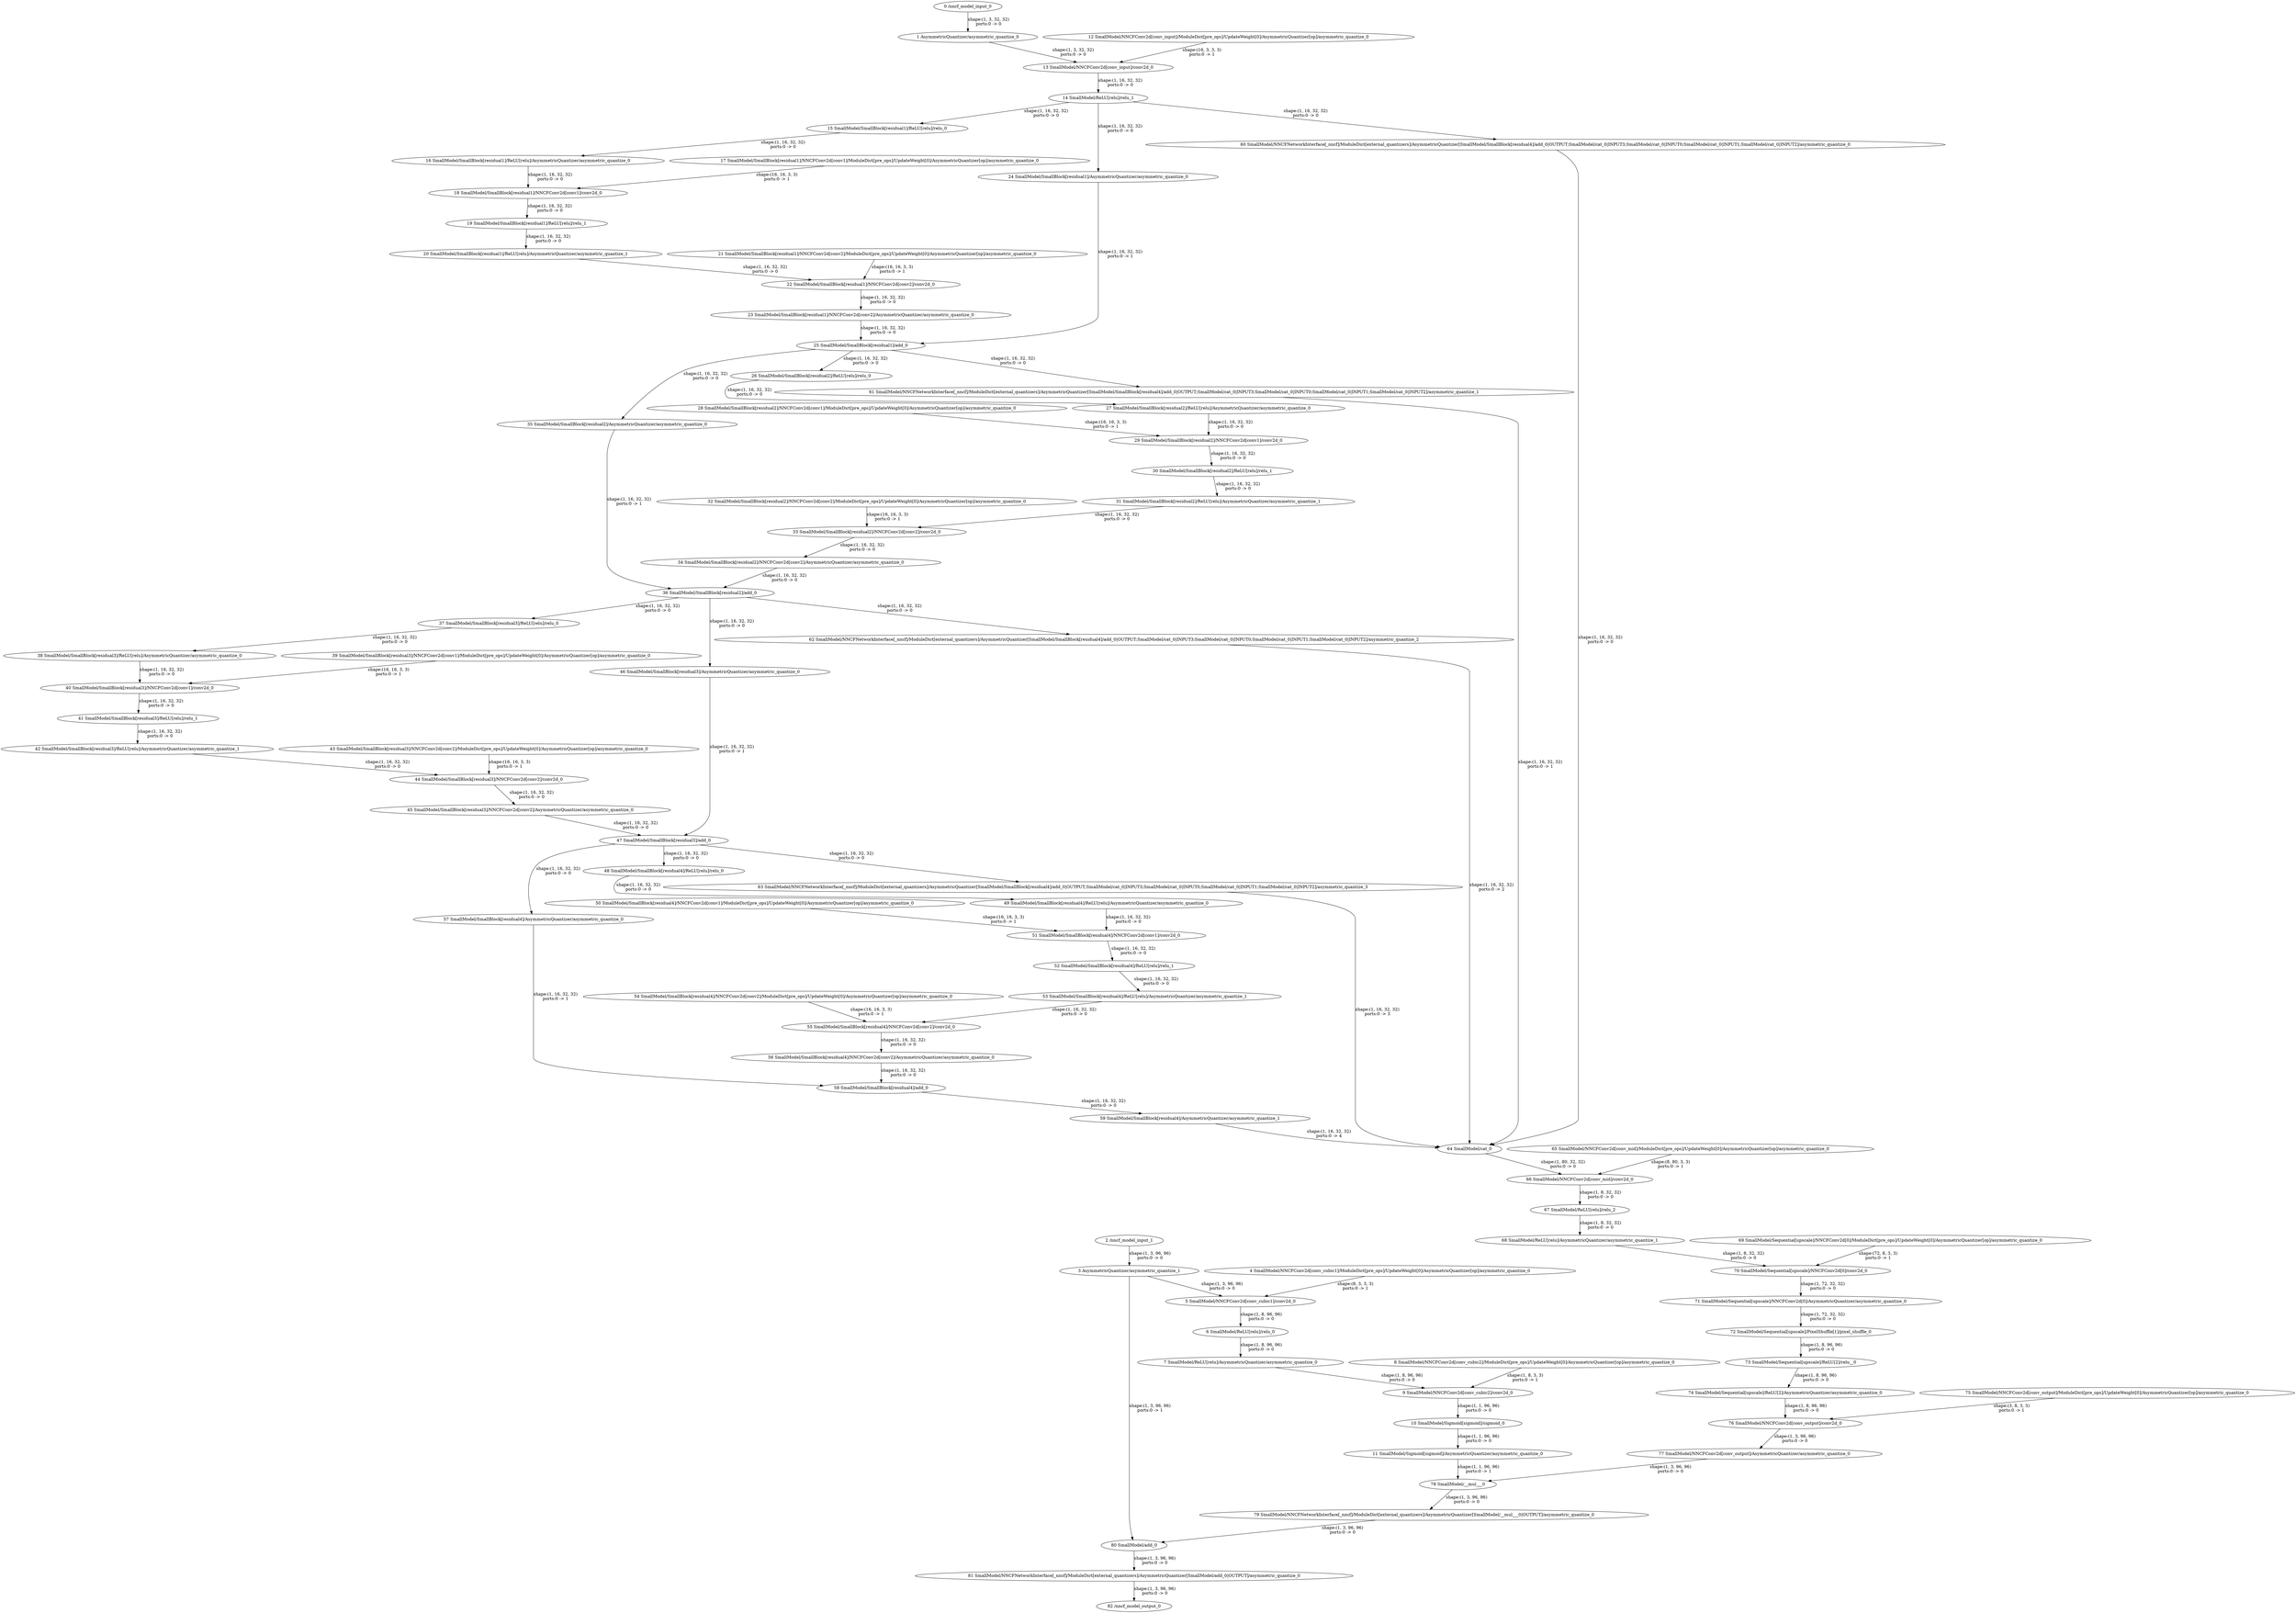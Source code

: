 strict digraph  {
"0 /nncf_model_input_0" [id=0, type=nncf_model_input];
"1 AsymmetricQuantizer/asymmetric_quantize_0" [id=1, type=asymmetric_quantize];
"2 /nncf_model_input_1" [id=2, type=nncf_model_input];
"3 AsymmetricQuantizer/asymmetric_quantize_1" [id=3, type=asymmetric_quantize];
"4 SmallModel/NNCFConv2d[conv_cubic1]/ModuleDict[pre_ops]/UpdateWeight[0]/AsymmetricQuantizer[op]/asymmetric_quantize_0" [id=4, type=asymmetric_quantize];
"5 SmallModel/NNCFConv2d[conv_cubic1]/conv2d_0" [id=5, type=conv2d];
"6 SmallModel/ReLU[relu]/relu_0" [id=6, type=relu];
"7 SmallModel/ReLU[relu]/AsymmetricQuantizer/asymmetric_quantize_0" [id=7, type=asymmetric_quantize];
"8 SmallModel/NNCFConv2d[conv_cubic2]/ModuleDict[pre_ops]/UpdateWeight[0]/AsymmetricQuantizer[op]/asymmetric_quantize_0" [id=8, type=asymmetric_quantize];
"9 SmallModel/NNCFConv2d[conv_cubic2]/conv2d_0" [id=9, type=conv2d];
"10 SmallModel/Sigmoid[sigmoid]/sigmoid_0" [id=10, type=sigmoid];
"11 SmallModel/Sigmoid[sigmoid]/AsymmetricQuantizer/asymmetric_quantize_0" [id=11, type=asymmetric_quantize];
"12 SmallModel/NNCFConv2d[conv_input]/ModuleDict[pre_ops]/UpdateWeight[0]/AsymmetricQuantizer[op]/asymmetric_quantize_0" [id=12, type=asymmetric_quantize];
"13 SmallModel/NNCFConv2d[conv_input]/conv2d_0" [id=13, type=conv2d];
"14 SmallModel/ReLU[relu]/relu_1" [id=14, type=relu];
"15 SmallModel/SmallBlock[residual1]/ReLU[relu]/relu_0" [id=15, type=relu];
"16 SmallModel/SmallBlock[residual1]/ReLU[relu]/AsymmetricQuantizer/asymmetric_quantize_0" [id=16, type=asymmetric_quantize];
"17 SmallModel/SmallBlock[residual1]/NNCFConv2d[conv1]/ModuleDict[pre_ops]/UpdateWeight[0]/AsymmetricQuantizer[op]/asymmetric_quantize_0" [id=17, type=asymmetric_quantize];
"18 SmallModel/SmallBlock[residual1]/NNCFConv2d[conv1]/conv2d_0" [id=18, type=conv2d];
"19 SmallModel/SmallBlock[residual1]/ReLU[relu]/relu_1" [id=19, type=relu];
"20 SmallModel/SmallBlock[residual1]/ReLU[relu]/AsymmetricQuantizer/asymmetric_quantize_1" [id=20, type=asymmetric_quantize];
"21 SmallModel/SmallBlock[residual1]/NNCFConv2d[conv2]/ModuleDict[pre_ops]/UpdateWeight[0]/AsymmetricQuantizer[op]/asymmetric_quantize_0" [id=21, type=asymmetric_quantize];
"22 SmallModel/SmallBlock[residual1]/NNCFConv2d[conv2]/conv2d_0" [id=22, type=conv2d];
"23 SmallModel/SmallBlock[residual1]/NNCFConv2d[conv2]/AsymmetricQuantizer/asymmetric_quantize_0" [id=23, type=asymmetric_quantize];
"24 SmallModel/SmallBlock[residual1]/AsymmetricQuantizer/asymmetric_quantize_0" [id=24, type=asymmetric_quantize];
"25 SmallModel/SmallBlock[residual1]/add_0" [id=25, type=add];
"26 SmallModel/SmallBlock[residual2]/ReLU[relu]/relu_0" [id=26, type=relu];
"27 SmallModel/SmallBlock[residual2]/ReLU[relu]/AsymmetricQuantizer/asymmetric_quantize_0" [id=27, type=asymmetric_quantize];
"28 SmallModel/SmallBlock[residual2]/NNCFConv2d[conv1]/ModuleDict[pre_ops]/UpdateWeight[0]/AsymmetricQuantizer[op]/asymmetric_quantize_0" [id=28, type=asymmetric_quantize];
"29 SmallModel/SmallBlock[residual2]/NNCFConv2d[conv1]/conv2d_0" [id=29, type=conv2d];
"30 SmallModel/SmallBlock[residual2]/ReLU[relu]/relu_1" [id=30, type=relu];
"31 SmallModel/SmallBlock[residual2]/ReLU[relu]/AsymmetricQuantizer/asymmetric_quantize_1" [id=31, type=asymmetric_quantize];
"32 SmallModel/SmallBlock[residual2]/NNCFConv2d[conv2]/ModuleDict[pre_ops]/UpdateWeight[0]/AsymmetricQuantizer[op]/asymmetric_quantize_0" [id=32, type=asymmetric_quantize];
"33 SmallModel/SmallBlock[residual2]/NNCFConv2d[conv2]/conv2d_0" [id=33, type=conv2d];
"34 SmallModel/SmallBlock[residual2]/NNCFConv2d[conv2]/AsymmetricQuantizer/asymmetric_quantize_0" [id=34, type=asymmetric_quantize];
"35 SmallModel/SmallBlock[residual2]/AsymmetricQuantizer/asymmetric_quantize_0" [id=35, type=asymmetric_quantize];
"36 SmallModel/SmallBlock[residual2]/add_0" [id=36, type=add];
"37 SmallModel/SmallBlock[residual3]/ReLU[relu]/relu_0" [id=37, type=relu];
"38 SmallModel/SmallBlock[residual3]/ReLU[relu]/AsymmetricQuantizer/asymmetric_quantize_0" [id=38, type=asymmetric_quantize];
"39 SmallModel/SmallBlock[residual3]/NNCFConv2d[conv1]/ModuleDict[pre_ops]/UpdateWeight[0]/AsymmetricQuantizer[op]/asymmetric_quantize_0" [id=39, type=asymmetric_quantize];
"40 SmallModel/SmallBlock[residual3]/NNCFConv2d[conv1]/conv2d_0" [id=40, type=conv2d];
"41 SmallModel/SmallBlock[residual3]/ReLU[relu]/relu_1" [id=41, type=relu];
"42 SmallModel/SmallBlock[residual3]/ReLU[relu]/AsymmetricQuantizer/asymmetric_quantize_1" [id=42, type=asymmetric_quantize];
"43 SmallModel/SmallBlock[residual3]/NNCFConv2d[conv2]/ModuleDict[pre_ops]/UpdateWeight[0]/AsymmetricQuantizer[op]/asymmetric_quantize_0" [id=43, type=asymmetric_quantize];
"44 SmallModel/SmallBlock[residual3]/NNCFConv2d[conv2]/conv2d_0" [id=44, type=conv2d];
"45 SmallModel/SmallBlock[residual3]/NNCFConv2d[conv2]/AsymmetricQuantizer/asymmetric_quantize_0" [id=45, type=asymmetric_quantize];
"46 SmallModel/SmallBlock[residual3]/AsymmetricQuantizer/asymmetric_quantize_0" [id=46, type=asymmetric_quantize];
"47 SmallModel/SmallBlock[residual3]/add_0" [id=47, type=add];
"48 SmallModel/SmallBlock[residual4]/ReLU[relu]/relu_0" [id=48, type=relu];
"49 SmallModel/SmallBlock[residual4]/ReLU[relu]/AsymmetricQuantizer/asymmetric_quantize_0" [id=49, type=asymmetric_quantize];
"50 SmallModel/SmallBlock[residual4]/NNCFConv2d[conv1]/ModuleDict[pre_ops]/UpdateWeight[0]/AsymmetricQuantizer[op]/asymmetric_quantize_0" [id=50, type=asymmetric_quantize];
"51 SmallModel/SmallBlock[residual4]/NNCFConv2d[conv1]/conv2d_0" [id=51, type=conv2d];
"52 SmallModel/SmallBlock[residual4]/ReLU[relu]/relu_1" [id=52, type=relu];
"53 SmallModel/SmallBlock[residual4]/ReLU[relu]/AsymmetricQuantizer/asymmetric_quantize_1" [id=53, type=asymmetric_quantize];
"54 SmallModel/SmallBlock[residual4]/NNCFConv2d[conv2]/ModuleDict[pre_ops]/UpdateWeight[0]/AsymmetricQuantizer[op]/asymmetric_quantize_0" [id=54, type=asymmetric_quantize];
"55 SmallModel/SmallBlock[residual4]/NNCFConv2d[conv2]/conv2d_0" [id=55, type=conv2d];
"56 SmallModel/SmallBlock[residual4]/NNCFConv2d[conv2]/AsymmetricQuantizer/asymmetric_quantize_0" [id=56, type=asymmetric_quantize];
"57 SmallModel/SmallBlock[residual4]/AsymmetricQuantizer/asymmetric_quantize_0" [id=57, type=asymmetric_quantize];
"58 SmallModel/SmallBlock[residual4]/add_0" [id=58, type=add];
"59 SmallModel/SmallBlock[residual4]/AsymmetricQuantizer/asymmetric_quantize_1" [id=59, type=asymmetric_quantize];
"60 SmallModel/NNCFNetworkInterface[_nncf]/ModuleDict[external_quantizers]/AsymmetricQuantizer[SmallModel/SmallBlock[residual4]/add_0|OUTPUT;SmallModel/cat_0|INPUT3;SmallModel/cat_0|INPUT0;SmallModel/cat_0|INPUT1;SmallModel/cat_0|INPUT2]/asymmetric_quantize_0" [id=60, type=asymmetric_quantize];
"61 SmallModel/NNCFNetworkInterface[_nncf]/ModuleDict[external_quantizers]/AsymmetricQuantizer[SmallModel/SmallBlock[residual4]/add_0|OUTPUT;SmallModel/cat_0|INPUT3;SmallModel/cat_0|INPUT0;SmallModel/cat_0|INPUT1;SmallModel/cat_0|INPUT2]/asymmetric_quantize_1" [id=61, type=asymmetric_quantize];
"62 SmallModel/NNCFNetworkInterface[_nncf]/ModuleDict[external_quantizers]/AsymmetricQuantizer[SmallModel/SmallBlock[residual4]/add_0|OUTPUT;SmallModel/cat_0|INPUT3;SmallModel/cat_0|INPUT0;SmallModel/cat_0|INPUT1;SmallModel/cat_0|INPUT2]/asymmetric_quantize_2" [id=62, type=asymmetric_quantize];
"63 SmallModel/NNCFNetworkInterface[_nncf]/ModuleDict[external_quantizers]/AsymmetricQuantizer[SmallModel/SmallBlock[residual4]/add_0|OUTPUT;SmallModel/cat_0|INPUT3;SmallModel/cat_0|INPUT0;SmallModel/cat_0|INPUT1;SmallModel/cat_0|INPUT2]/asymmetric_quantize_3" [id=63, type=asymmetric_quantize];
"64 SmallModel/cat_0" [id=64, type=cat];
"65 SmallModel/NNCFConv2d[conv_mid]/ModuleDict[pre_ops]/UpdateWeight[0]/AsymmetricQuantizer[op]/asymmetric_quantize_0" [id=65, type=asymmetric_quantize];
"66 SmallModel/NNCFConv2d[conv_mid]/conv2d_0" [id=66, type=conv2d];
"67 SmallModel/ReLU[relu]/relu_2" [id=67, type=relu];
"68 SmallModel/ReLU[relu]/AsymmetricQuantizer/asymmetric_quantize_1" [id=68, type=asymmetric_quantize];
"69 SmallModel/Sequential[upscale]/NNCFConv2d[0]/ModuleDict[pre_ops]/UpdateWeight[0]/AsymmetricQuantizer[op]/asymmetric_quantize_0" [id=69, type=asymmetric_quantize];
"70 SmallModel/Sequential[upscale]/NNCFConv2d[0]/conv2d_0" [id=70, type=conv2d];
"71 SmallModel/Sequential[upscale]/NNCFConv2d[0]/AsymmetricQuantizer/asymmetric_quantize_0" [id=71, type=asymmetric_quantize];
"72 SmallModel/Sequential[upscale]/PixelShuffle[1]/pixel_shuffle_0" [id=72, type=pixel_shuffle];
"73 SmallModel/Sequential[upscale]/ReLU[2]/relu__0" [id=73, type=relu_];
"74 SmallModel/Sequential[upscale]/ReLU[2]/AsymmetricQuantizer/asymmetric_quantize_0" [id=74, type=asymmetric_quantize];
"75 SmallModel/NNCFConv2d[conv_output]/ModuleDict[pre_ops]/UpdateWeight[0]/AsymmetricQuantizer[op]/asymmetric_quantize_0" [id=75, type=asymmetric_quantize];
"76 SmallModel/NNCFConv2d[conv_output]/conv2d_0" [id=76, type=conv2d];
"77 SmallModel/NNCFConv2d[conv_output]/AsymmetricQuantizer/asymmetric_quantize_0" [id=77, type=asymmetric_quantize];
"78 SmallModel/__mul___0" [id=78, type=__mul__];
"79 SmallModel/NNCFNetworkInterface[_nncf]/ModuleDict[external_quantizers]/AsymmetricQuantizer[SmallModel/__mul___0|OUTPUT]/asymmetric_quantize_0" [id=79, type=asymmetric_quantize];
"80 SmallModel/add_0" [id=80, type=add];
"81 SmallModel/NNCFNetworkInterface[_nncf]/ModuleDict[external_quantizers]/AsymmetricQuantizer[SmallModel/add_0|OUTPUT]/asymmetric_quantize_0" [id=81, type=asymmetric_quantize];
"82 /nncf_model_output_0" [id=82, type=nncf_model_output];
"0 /nncf_model_input_0" -> "1 AsymmetricQuantizer/asymmetric_quantize_0"  [label="shape:(1, 3, 32, 32)\nports:0 -> 0", style=solid];
"1 AsymmetricQuantizer/asymmetric_quantize_0" -> "13 SmallModel/NNCFConv2d[conv_input]/conv2d_0"  [label="shape:(1, 3, 32, 32)\nports:0 -> 0", style=solid];
"2 /nncf_model_input_1" -> "3 AsymmetricQuantizer/asymmetric_quantize_1"  [label="shape:(1, 3, 96, 96)\nports:0 -> 0", style=solid];
"3 AsymmetricQuantizer/asymmetric_quantize_1" -> "5 SmallModel/NNCFConv2d[conv_cubic1]/conv2d_0"  [label="shape:(1, 3, 96, 96)\nports:0 -> 0", style=solid];
"3 AsymmetricQuantizer/asymmetric_quantize_1" -> "80 SmallModel/add_0"  [label="shape:(1, 3, 96, 96)\nports:0 -> 1", style=solid];
"4 SmallModel/NNCFConv2d[conv_cubic1]/ModuleDict[pre_ops]/UpdateWeight[0]/AsymmetricQuantizer[op]/asymmetric_quantize_0" -> "5 SmallModel/NNCFConv2d[conv_cubic1]/conv2d_0"  [label="shape:(8, 3, 3, 3)\nports:0 -> 1", style=solid];
"5 SmallModel/NNCFConv2d[conv_cubic1]/conv2d_0" -> "6 SmallModel/ReLU[relu]/relu_0"  [label="shape:(1, 8, 96, 96)\nports:0 -> 0", style=solid];
"6 SmallModel/ReLU[relu]/relu_0" -> "7 SmallModel/ReLU[relu]/AsymmetricQuantizer/asymmetric_quantize_0"  [label="shape:(1, 8, 96, 96)\nports:0 -> 0", style=solid];
"7 SmallModel/ReLU[relu]/AsymmetricQuantizer/asymmetric_quantize_0" -> "9 SmallModel/NNCFConv2d[conv_cubic2]/conv2d_0"  [label="shape:(1, 8, 96, 96)\nports:0 -> 0", style=solid];
"8 SmallModel/NNCFConv2d[conv_cubic2]/ModuleDict[pre_ops]/UpdateWeight[0]/AsymmetricQuantizer[op]/asymmetric_quantize_0" -> "9 SmallModel/NNCFConv2d[conv_cubic2]/conv2d_0"  [label="shape:(1, 8, 3, 3)\nports:0 -> 1", style=solid];
"9 SmallModel/NNCFConv2d[conv_cubic2]/conv2d_0" -> "10 SmallModel/Sigmoid[sigmoid]/sigmoid_0"  [label="shape:(1, 1, 96, 96)\nports:0 -> 0", style=solid];
"10 SmallModel/Sigmoid[sigmoid]/sigmoid_0" -> "11 SmallModel/Sigmoid[sigmoid]/AsymmetricQuantizer/asymmetric_quantize_0"  [label="shape:(1, 1, 96, 96)\nports:0 -> 0", style=solid];
"11 SmallModel/Sigmoid[sigmoid]/AsymmetricQuantizer/asymmetric_quantize_0" -> "78 SmallModel/__mul___0"  [label="shape:(1, 1, 96, 96)\nports:0 -> 1", style=solid];
"12 SmallModel/NNCFConv2d[conv_input]/ModuleDict[pre_ops]/UpdateWeight[0]/AsymmetricQuantizer[op]/asymmetric_quantize_0" -> "13 SmallModel/NNCFConv2d[conv_input]/conv2d_0"  [label="shape:(16, 3, 3, 3)\nports:0 -> 1", style=solid];
"13 SmallModel/NNCFConv2d[conv_input]/conv2d_0" -> "14 SmallModel/ReLU[relu]/relu_1"  [label="shape:(1, 16, 32, 32)\nports:0 -> 0", style=solid];
"14 SmallModel/ReLU[relu]/relu_1" -> "15 SmallModel/SmallBlock[residual1]/ReLU[relu]/relu_0"  [label="shape:(1, 16, 32, 32)\nports:0 -> 0", style=solid];
"14 SmallModel/ReLU[relu]/relu_1" -> "24 SmallModel/SmallBlock[residual1]/AsymmetricQuantizer/asymmetric_quantize_0"  [label="shape:(1, 16, 32, 32)\nports:0 -> 0", style=solid];
"14 SmallModel/ReLU[relu]/relu_1" -> "60 SmallModel/NNCFNetworkInterface[_nncf]/ModuleDict[external_quantizers]/AsymmetricQuantizer[SmallModel/SmallBlock[residual4]/add_0|OUTPUT;SmallModel/cat_0|INPUT3;SmallModel/cat_0|INPUT0;SmallModel/cat_0|INPUT1;SmallModel/cat_0|INPUT2]/asymmetric_quantize_0"  [label="shape:(1, 16, 32, 32)\nports:0 -> 0", style=solid];
"15 SmallModel/SmallBlock[residual1]/ReLU[relu]/relu_0" -> "16 SmallModel/SmallBlock[residual1]/ReLU[relu]/AsymmetricQuantizer/asymmetric_quantize_0"  [label="shape:(1, 16, 32, 32)\nports:0 -> 0", style=solid];
"16 SmallModel/SmallBlock[residual1]/ReLU[relu]/AsymmetricQuantizer/asymmetric_quantize_0" -> "18 SmallModel/SmallBlock[residual1]/NNCFConv2d[conv1]/conv2d_0"  [label="shape:(1, 16, 32, 32)\nports:0 -> 0", style=solid];
"17 SmallModel/SmallBlock[residual1]/NNCFConv2d[conv1]/ModuleDict[pre_ops]/UpdateWeight[0]/AsymmetricQuantizer[op]/asymmetric_quantize_0" -> "18 SmallModel/SmallBlock[residual1]/NNCFConv2d[conv1]/conv2d_0"  [label="shape:(16, 16, 3, 3)\nports:0 -> 1", style=solid];
"18 SmallModel/SmallBlock[residual1]/NNCFConv2d[conv1]/conv2d_0" -> "19 SmallModel/SmallBlock[residual1]/ReLU[relu]/relu_1"  [label="shape:(1, 16, 32, 32)\nports:0 -> 0", style=solid];
"19 SmallModel/SmallBlock[residual1]/ReLU[relu]/relu_1" -> "20 SmallModel/SmallBlock[residual1]/ReLU[relu]/AsymmetricQuantizer/asymmetric_quantize_1"  [label="shape:(1, 16, 32, 32)\nports:0 -> 0", style=solid];
"20 SmallModel/SmallBlock[residual1]/ReLU[relu]/AsymmetricQuantizer/asymmetric_quantize_1" -> "22 SmallModel/SmallBlock[residual1]/NNCFConv2d[conv2]/conv2d_0"  [label="shape:(1, 16, 32, 32)\nports:0 -> 0", style=solid];
"21 SmallModel/SmallBlock[residual1]/NNCFConv2d[conv2]/ModuleDict[pre_ops]/UpdateWeight[0]/AsymmetricQuantizer[op]/asymmetric_quantize_0" -> "22 SmallModel/SmallBlock[residual1]/NNCFConv2d[conv2]/conv2d_0"  [label="shape:(16, 16, 3, 3)\nports:0 -> 1", style=solid];
"22 SmallModel/SmallBlock[residual1]/NNCFConv2d[conv2]/conv2d_0" -> "23 SmallModel/SmallBlock[residual1]/NNCFConv2d[conv2]/AsymmetricQuantizer/asymmetric_quantize_0"  [label="shape:(1, 16, 32, 32)\nports:0 -> 0", style=solid];
"23 SmallModel/SmallBlock[residual1]/NNCFConv2d[conv2]/AsymmetricQuantizer/asymmetric_quantize_0" -> "25 SmallModel/SmallBlock[residual1]/add_0"  [label="shape:(1, 16, 32, 32)\nports:0 -> 0", style=solid];
"24 SmallModel/SmallBlock[residual1]/AsymmetricQuantizer/asymmetric_quantize_0" -> "25 SmallModel/SmallBlock[residual1]/add_0"  [label="shape:(1, 16, 32, 32)\nports:0 -> 1", style=solid];
"25 SmallModel/SmallBlock[residual1]/add_0" -> "26 SmallModel/SmallBlock[residual2]/ReLU[relu]/relu_0"  [label="shape:(1, 16, 32, 32)\nports:0 -> 0", style=solid];
"25 SmallModel/SmallBlock[residual1]/add_0" -> "35 SmallModel/SmallBlock[residual2]/AsymmetricQuantizer/asymmetric_quantize_0"  [label="shape:(1, 16, 32, 32)\nports:0 -> 0", style=solid];
"25 SmallModel/SmallBlock[residual1]/add_0" -> "61 SmallModel/NNCFNetworkInterface[_nncf]/ModuleDict[external_quantizers]/AsymmetricQuantizer[SmallModel/SmallBlock[residual4]/add_0|OUTPUT;SmallModel/cat_0|INPUT3;SmallModel/cat_0|INPUT0;SmallModel/cat_0|INPUT1;SmallModel/cat_0|INPUT2]/asymmetric_quantize_1"  [label="shape:(1, 16, 32, 32)\nports:0 -> 0", style=solid];
"26 SmallModel/SmallBlock[residual2]/ReLU[relu]/relu_0" -> "27 SmallModel/SmallBlock[residual2]/ReLU[relu]/AsymmetricQuantizer/asymmetric_quantize_0"  [label="shape:(1, 16, 32, 32)\nports:0 -> 0", style=solid];
"27 SmallModel/SmallBlock[residual2]/ReLU[relu]/AsymmetricQuantizer/asymmetric_quantize_0" -> "29 SmallModel/SmallBlock[residual2]/NNCFConv2d[conv1]/conv2d_0"  [label="shape:(1, 16, 32, 32)\nports:0 -> 0", style=solid];
"28 SmallModel/SmallBlock[residual2]/NNCFConv2d[conv1]/ModuleDict[pre_ops]/UpdateWeight[0]/AsymmetricQuantizer[op]/asymmetric_quantize_0" -> "29 SmallModel/SmallBlock[residual2]/NNCFConv2d[conv1]/conv2d_0"  [label="shape:(16, 16, 3, 3)\nports:0 -> 1", style=solid];
"29 SmallModel/SmallBlock[residual2]/NNCFConv2d[conv1]/conv2d_0" -> "30 SmallModel/SmallBlock[residual2]/ReLU[relu]/relu_1"  [label="shape:(1, 16, 32, 32)\nports:0 -> 0", style=solid];
"30 SmallModel/SmallBlock[residual2]/ReLU[relu]/relu_1" -> "31 SmallModel/SmallBlock[residual2]/ReLU[relu]/AsymmetricQuantizer/asymmetric_quantize_1"  [label="shape:(1, 16, 32, 32)\nports:0 -> 0", style=solid];
"31 SmallModel/SmallBlock[residual2]/ReLU[relu]/AsymmetricQuantizer/asymmetric_quantize_1" -> "33 SmallModel/SmallBlock[residual2]/NNCFConv2d[conv2]/conv2d_0"  [label="shape:(1, 16, 32, 32)\nports:0 -> 0", style=solid];
"32 SmallModel/SmallBlock[residual2]/NNCFConv2d[conv2]/ModuleDict[pre_ops]/UpdateWeight[0]/AsymmetricQuantizer[op]/asymmetric_quantize_0" -> "33 SmallModel/SmallBlock[residual2]/NNCFConv2d[conv2]/conv2d_0"  [label="shape:(16, 16, 3, 3)\nports:0 -> 1", style=solid];
"33 SmallModel/SmallBlock[residual2]/NNCFConv2d[conv2]/conv2d_0" -> "34 SmallModel/SmallBlock[residual2]/NNCFConv2d[conv2]/AsymmetricQuantizer/asymmetric_quantize_0"  [label="shape:(1, 16, 32, 32)\nports:0 -> 0", style=solid];
"34 SmallModel/SmallBlock[residual2]/NNCFConv2d[conv2]/AsymmetricQuantizer/asymmetric_quantize_0" -> "36 SmallModel/SmallBlock[residual2]/add_0"  [label="shape:(1, 16, 32, 32)\nports:0 -> 0", style=solid];
"35 SmallModel/SmallBlock[residual2]/AsymmetricQuantizer/asymmetric_quantize_0" -> "36 SmallModel/SmallBlock[residual2]/add_0"  [label="shape:(1, 16, 32, 32)\nports:0 -> 1", style=solid];
"36 SmallModel/SmallBlock[residual2]/add_0" -> "37 SmallModel/SmallBlock[residual3]/ReLU[relu]/relu_0"  [label="shape:(1, 16, 32, 32)\nports:0 -> 0", style=solid];
"36 SmallModel/SmallBlock[residual2]/add_0" -> "46 SmallModel/SmallBlock[residual3]/AsymmetricQuantizer/asymmetric_quantize_0"  [label="shape:(1, 16, 32, 32)\nports:0 -> 0", style=solid];
"36 SmallModel/SmallBlock[residual2]/add_0" -> "62 SmallModel/NNCFNetworkInterface[_nncf]/ModuleDict[external_quantizers]/AsymmetricQuantizer[SmallModel/SmallBlock[residual4]/add_0|OUTPUT;SmallModel/cat_0|INPUT3;SmallModel/cat_0|INPUT0;SmallModel/cat_0|INPUT1;SmallModel/cat_0|INPUT2]/asymmetric_quantize_2"  [label="shape:(1, 16, 32, 32)\nports:0 -> 0", style=solid];
"37 SmallModel/SmallBlock[residual3]/ReLU[relu]/relu_0" -> "38 SmallModel/SmallBlock[residual3]/ReLU[relu]/AsymmetricQuantizer/asymmetric_quantize_0"  [label="shape:(1, 16, 32, 32)\nports:0 -> 0", style=solid];
"38 SmallModel/SmallBlock[residual3]/ReLU[relu]/AsymmetricQuantizer/asymmetric_quantize_0" -> "40 SmallModel/SmallBlock[residual3]/NNCFConv2d[conv1]/conv2d_0"  [label="shape:(1, 16, 32, 32)\nports:0 -> 0", style=solid];
"39 SmallModel/SmallBlock[residual3]/NNCFConv2d[conv1]/ModuleDict[pre_ops]/UpdateWeight[0]/AsymmetricQuantizer[op]/asymmetric_quantize_0" -> "40 SmallModel/SmallBlock[residual3]/NNCFConv2d[conv1]/conv2d_0"  [label="shape:(16, 16, 3, 3)\nports:0 -> 1", style=solid];
"40 SmallModel/SmallBlock[residual3]/NNCFConv2d[conv1]/conv2d_0" -> "41 SmallModel/SmallBlock[residual3]/ReLU[relu]/relu_1"  [label="shape:(1, 16, 32, 32)\nports:0 -> 0", style=solid];
"41 SmallModel/SmallBlock[residual3]/ReLU[relu]/relu_1" -> "42 SmallModel/SmallBlock[residual3]/ReLU[relu]/AsymmetricQuantizer/asymmetric_quantize_1"  [label="shape:(1, 16, 32, 32)\nports:0 -> 0", style=solid];
"42 SmallModel/SmallBlock[residual3]/ReLU[relu]/AsymmetricQuantizer/asymmetric_quantize_1" -> "44 SmallModel/SmallBlock[residual3]/NNCFConv2d[conv2]/conv2d_0"  [label="shape:(1, 16, 32, 32)\nports:0 -> 0", style=solid];
"43 SmallModel/SmallBlock[residual3]/NNCFConv2d[conv2]/ModuleDict[pre_ops]/UpdateWeight[0]/AsymmetricQuantizer[op]/asymmetric_quantize_0" -> "44 SmallModel/SmallBlock[residual3]/NNCFConv2d[conv2]/conv2d_0"  [label="shape:(16, 16, 3, 3)\nports:0 -> 1", style=solid];
"44 SmallModel/SmallBlock[residual3]/NNCFConv2d[conv2]/conv2d_0" -> "45 SmallModel/SmallBlock[residual3]/NNCFConv2d[conv2]/AsymmetricQuantizer/asymmetric_quantize_0"  [label="shape:(1, 16, 32, 32)\nports:0 -> 0", style=solid];
"45 SmallModel/SmallBlock[residual3]/NNCFConv2d[conv2]/AsymmetricQuantizer/asymmetric_quantize_0" -> "47 SmallModel/SmallBlock[residual3]/add_0"  [label="shape:(1, 16, 32, 32)\nports:0 -> 0", style=solid];
"46 SmallModel/SmallBlock[residual3]/AsymmetricQuantizer/asymmetric_quantize_0" -> "47 SmallModel/SmallBlock[residual3]/add_0"  [label="shape:(1, 16, 32, 32)\nports:0 -> 1", style=solid];
"47 SmallModel/SmallBlock[residual3]/add_0" -> "48 SmallModel/SmallBlock[residual4]/ReLU[relu]/relu_0"  [label="shape:(1, 16, 32, 32)\nports:0 -> 0", style=solid];
"47 SmallModel/SmallBlock[residual3]/add_0" -> "57 SmallModel/SmallBlock[residual4]/AsymmetricQuantizer/asymmetric_quantize_0"  [label="shape:(1, 16, 32, 32)\nports:0 -> 0", style=solid];
"47 SmallModel/SmallBlock[residual3]/add_0" -> "63 SmallModel/NNCFNetworkInterface[_nncf]/ModuleDict[external_quantizers]/AsymmetricQuantizer[SmallModel/SmallBlock[residual4]/add_0|OUTPUT;SmallModel/cat_0|INPUT3;SmallModel/cat_0|INPUT0;SmallModel/cat_0|INPUT1;SmallModel/cat_0|INPUT2]/asymmetric_quantize_3"  [label="shape:(1, 16, 32, 32)\nports:0 -> 0", style=solid];
"48 SmallModel/SmallBlock[residual4]/ReLU[relu]/relu_0" -> "49 SmallModel/SmallBlock[residual4]/ReLU[relu]/AsymmetricQuantizer/asymmetric_quantize_0"  [label="shape:(1, 16, 32, 32)\nports:0 -> 0", style=solid];
"49 SmallModel/SmallBlock[residual4]/ReLU[relu]/AsymmetricQuantizer/asymmetric_quantize_0" -> "51 SmallModel/SmallBlock[residual4]/NNCFConv2d[conv1]/conv2d_0"  [label="shape:(1, 16, 32, 32)\nports:0 -> 0", style=solid];
"50 SmallModel/SmallBlock[residual4]/NNCFConv2d[conv1]/ModuleDict[pre_ops]/UpdateWeight[0]/AsymmetricQuantizer[op]/asymmetric_quantize_0" -> "51 SmallModel/SmallBlock[residual4]/NNCFConv2d[conv1]/conv2d_0"  [label="shape:(16, 16, 3, 3)\nports:0 -> 1", style=solid];
"51 SmallModel/SmallBlock[residual4]/NNCFConv2d[conv1]/conv2d_0" -> "52 SmallModel/SmallBlock[residual4]/ReLU[relu]/relu_1"  [label="shape:(1, 16, 32, 32)\nports:0 -> 0", style=solid];
"52 SmallModel/SmallBlock[residual4]/ReLU[relu]/relu_1" -> "53 SmallModel/SmallBlock[residual4]/ReLU[relu]/AsymmetricQuantizer/asymmetric_quantize_1"  [label="shape:(1, 16, 32, 32)\nports:0 -> 0", style=solid];
"53 SmallModel/SmallBlock[residual4]/ReLU[relu]/AsymmetricQuantizer/asymmetric_quantize_1" -> "55 SmallModel/SmallBlock[residual4]/NNCFConv2d[conv2]/conv2d_0"  [label="shape:(1, 16, 32, 32)\nports:0 -> 0", style=solid];
"54 SmallModel/SmallBlock[residual4]/NNCFConv2d[conv2]/ModuleDict[pre_ops]/UpdateWeight[0]/AsymmetricQuantizer[op]/asymmetric_quantize_0" -> "55 SmallModel/SmallBlock[residual4]/NNCFConv2d[conv2]/conv2d_0"  [label="shape:(16, 16, 3, 3)\nports:0 -> 1", style=solid];
"55 SmallModel/SmallBlock[residual4]/NNCFConv2d[conv2]/conv2d_0" -> "56 SmallModel/SmallBlock[residual4]/NNCFConv2d[conv2]/AsymmetricQuantizer/asymmetric_quantize_0"  [label="shape:(1, 16, 32, 32)\nports:0 -> 0", style=solid];
"56 SmallModel/SmallBlock[residual4]/NNCFConv2d[conv2]/AsymmetricQuantizer/asymmetric_quantize_0" -> "58 SmallModel/SmallBlock[residual4]/add_0"  [label="shape:(1, 16, 32, 32)\nports:0 -> 0", style=solid];
"57 SmallModel/SmallBlock[residual4]/AsymmetricQuantizer/asymmetric_quantize_0" -> "58 SmallModel/SmallBlock[residual4]/add_0"  [label="shape:(1, 16, 32, 32)\nports:0 -> 1", style=solid];
"58 SmallModel/SmallBlock[residual4]/add_0" -> "59 SmallModel/SmallBlock[residual4]/AsymmetricQuantizer/asymmetric_quantize_1"  [label="shape:(1, 16, 32, 32)\nports:0 -> 0", style=solid];
"59 SmallModel/SmallBlock[residual4]/AsymmetricQuantizer/asymmetric_quantize_1" -> "64 SmallModel/cat_0"  [label="shape:(1, 16, 32, 32)\nports:0 -> 4", style=solid];
"60 SmallModel/NNCFNetworkInterface[_nncf]/ModuleDict[external_quantizers]/AsymmetricQuantizer[SmallModel/SmallBlock[residual4]/add_0|OUTPUT;SmallModel/cat_0|INPUT3;SmallModel/cat_0|INPUT0;SmallModel/cat_0|INPUT1;SmallModel/cat_0|INPUT2]/asymmetric_quantize_0" -> "64 SmallModel/cat_0"  [label="shape:(1, 16, 32, 32)\nports:0 -> 0", style=solid];
"61 SmallModel/NNCFNetworkInterface[_nncf]/ModuleDict[external_quantizers]/AsymmetricQuantizer[SmallModel/SmallBlock[residual4]/add_0|OUTPUT;SmallModel/cat_0|INPUT3;SmallModel/cat_0|INPUT0;SmallModel/cat_0|INPUT1;SmallModel/cat_0|INPUT2]/asymmetric_quantize_1" -> "64 SmallModel/cat_0"  [label="shape:(1, 16, 32, 32)\nports:0 -> 1", style=solid];
"62 SmallModel/NNCFNetworkInterface[_nncf]/ModuleDict[external_quantizers]/AsymmetricQuantizer[SmallModel/SmallBlock[residual4]/add_0|OUTPUT;SmallModel/cat_0|INPUT3;SmallModel/cat_0|INPUT0;SmallModel/cat_0|INPUT1;SmallModel/cat_0|INPUT2]/asymmetric_quantize_2" -> "64 SmallModel/cat_0"  [label="shape:(1, 16, 32, 32)\nports:0 -> 2", style=solid];
"63 SmallModel/NNCFNetworkInterface[_nncf]/ModuleDict[external_quantizers]/AsymmetricQuantizer[SmallModel/SmallBlock[residual4]/add_0|OUTPUT;SmallModel/cat_0|INPUT3;SmallModel/cat_0|INPUT0;SmallModel/cat_0|INPUT1;SmallModel/cat_0|INPUT2]/asymmetric_quantize_3" -> "64 SmallModel/cat_0"  [label="shape:(1, 16, 32, 32)\nports:0 -> 3", style=solid];
"64 SmallModel/cat_0" -> "66 SmallModel/NNCFConv2d[conv_mid]/conv2d_0"  [label="shape:(1, 80, 32, 32)\nports:0 -> 0", style=solid];
"65 SmallModel/NNCFConv2d[conv_mid]/ModuleDict[pre_ops]/UpdateWeight[0]/AsymmetricQuantizer[op]/asymmetric_quantize_0" -> "66 SmallModel/NNCFConv2d[conv_mid]/conv2d_0"  [label="shape:(8, 80, 3, 3)\nports:0 -> 1", style=solid];
"66 SmallModel/NNCFConv2d[conv_mid]/conv2d_0" -> "67 SmallModel/ReLU[relu]/relu_2"  [label="shape:(1, 8, 32, 32)\nports:0 -> 0", style=solid];
"67 SmallModel/ReLU[relu]/relu_2" -> "68 SmallModel/ReLU[relu]/AsymmetricQuantizer/asymmetric_quantize_1"  [label="shape:(1, 8, 32, 32)\nports:0 -> 0", style=solid];
"68 SmallModel/ReLU[relu]/AsymmetricQuantizer/asymmetric_quantize_1" -> "70 SmallModel/Sequential[upscale]/NNCFConv2d[0]/conv2d_0"  [label="shape:(1, 8, 32, 32)\nports:0 -> 0", style=solid];
"69 SmallModel/Sequential[upscale]/NNCFConv2d[0]/ModuleDict[pre_ops]/UpdateWeight[0]/AsymmetricQuantizer[op]/asymmetric_quantize_0" -> "70 SmallModel/Sequential[upscale]/NNCFConv2d[0]/conv2d_0"  [label="shape:(72, 8, 3, 3)\nports:0 -> 1", style=solid];
"70 SmallModel/Sequential[upscale]/NNCFConv2d[0]/conv2d_0" -> "71 SmallModel/Sequential[upscale]/NNCFConv2d[0]/AsymmetricQuantizer/asymmetric_quantize_0"  [label="shape:(1, 72, 32, 32)\nports:0 -> 0", style=solid];
"71 SmallModel/Sequential[upscale]/NNCFConv2d[0]/AsymmetricQuantizer/asymmetric_quantize_0" -> "72 SmallModel/Sequential[upscale]/PixelShuffle[1]/pixel_shuffle_0"  [label="shape:(1, 72, 32, 32)\nports:0 -> 0", style=solid];
"72 SmallModel/Sequential[upscale]/PixelShuffle[1]/pixel_shuffle_0" -> "73 SmallModel/Sequential[upscale]/ReLU[2]/relu__0"  [label="shape:(1, 8, 96, 96)\nports:0 -> 0", style=solid];
"73 SmallModel/Sequential[upscale]/ReLU[2]/relu__0" -> "74 SmallModel/Sequential[upscale]/ReLU[2]/AsymmetricQuantizer/asymmetric_quantize_0"  [label="shape:(1, 8, 96, 96)\nports:0 -> 0", style=solid];
"74 SmallModel/Sequential[upscale]/ReLU[2]/AsymmetricQuantizer/asymmetric_quantize_0" -> "76 SmallModel/NNCFConv2d[conv_output]/conv2d_0"  [label="shape:(1, 8, 96, 96)\nports:0 -> 0", style=solid];
"75 SmallModel/NNCFConv2d[conv_output]/ModuleDict[pre_ops]/UpdateWeight[0]/AsymmetricQuantizer[op]/asymmetric_quantize_0" -> "76 SmallModel/NNCFConv2d[conv_output]/conv2d_0"  [label="shape:(3, 8, 3, 3)\nports:0 -> 1", style=solid];
"76 SmallModel/NNCFConv2d[conv_output]/conv2d_0" -> "77 SmallModel/NNCFConv2d[conv_output]/AsymmetricQuantizer/asymmetric_quantize_0"  [label="shape:(1, 3, 96, 96)\nports:0 -> 0", style=solid];
"77 SmallModel/NNCFConv2d[conv_output]/AsymmetricQuantizer/asymmetric_quantize_0" -> "78 SmallModel/__mul___0"  [label="shape:(1, 3, 96, 96)\nports:0 -> 0", style=solid];
"78 SmallModel/__mul___0" -> "79 SmallModel/NNCFNetworkInterface[_nncf]/ModuleDict[external_quantizers]/AsymmetricQuantizer[SmallModel/__mul___0|OUTPUT]/asymmetric_quantize_0"  [label="shape:(1, 3, 96, 96)\nports:0 -> 0", style=solid];
"79 SmallModel/NNCFNetworkInterface[_nncf]/ModuleDict[external_quantizers]/AsymmetricQuantizer[SmallModel/__mul___0|OUTPUT]/asymmetric_quantize_0" -> "80 SmallModel/add_0"  [label="shape:(1, 3, 96, 96)\nports:0 -> 0", style=solid];
"80 SmallModel/add_0" -> "81 SmallModel/NNCFNetworkInterface[_nncf]/ModuleDict[external_quantizers]/AsymmetricQuantizer[SmallModel/add_0|OUTPUT]/asymmetric_quantize_0"  [label="shape:(1, 3, 96, 96)\nports:0 -> 0", style=solid];
"81 SmallModel/NNCFNetworkInterface[_nncf]/ModuleDict[external_quantizers]/AsymmetricQuantizer[SmallModel/add_0|OUTPUT]/asymmetric_quantize_0" -> "82 /nncf_model_output_0"  [label="shape:(1, 3, 96, 96)\nports:0 -> 0", style=solid];
}
